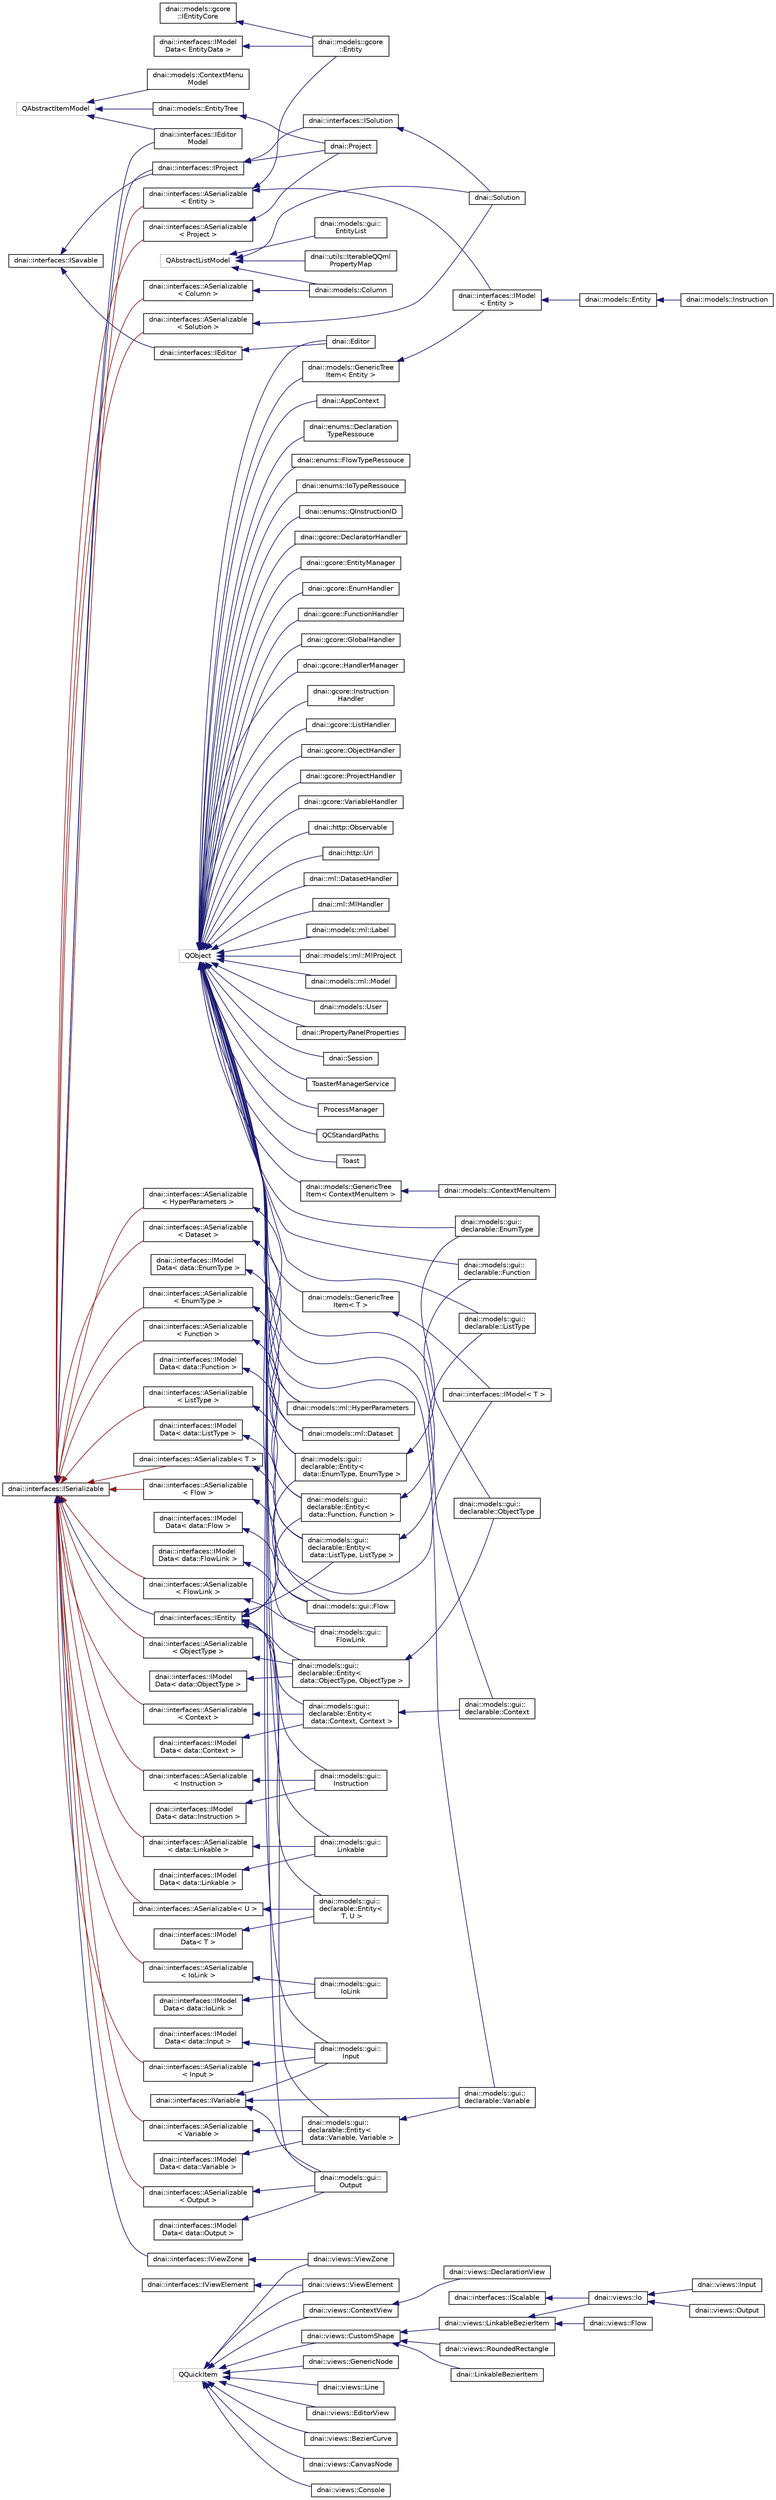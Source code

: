 digraph "Graphical Class Hierarchy"
{
  edge [fontname="Helvetica",fontsize="10",labelfontname="Helvetica",labelfontsize="10"];
  node [fontname="Helvetica",fontsize="10",shape=record];
  rankdir="LR";
  Node1 [label="dnai::models::gcore\l::IEntityCore",height=0.2,width=0.4,color="black", fillcolor="white", style="filled",URL="$classdnai_1_1models_1_1gcore_1_1_i_entity_core.html"];
  Node1 -> Node2 [dir="back",color="midnightblue",fontsize="10",style="solid",fontname="Helvetica"];
  Node2 [label="dnai::models::gcore\l::Entity",height=0.2,width=0.4,color="black", fillcolor="white", style="filled",URL="$classdnai_1_1models_1_1gcore_1_1_entity.html"];
  Node3 [label="dnai::interfaces::IModel\lData\< T \>",height=0.2,width=0.4,color="black", fillcolor="white", style="filled",URL="$classdnai_1_1interfaces_1_1_i_model_data.html"];
  Node3 -> Node4 [dir="back",color="midnightblue",fontsize="10",style="solid",fontname="Helvetica"];
  Node4 [label="dnai::models::gui::\ldeclarable::Entity\<\l T, U \>",height=0.2,width=0.4,color="black", fillcolor="white", style="filled",URL="$classdnai_1_1models_1_1gui_1_1declarable_1_1_entity.html"];
  Node5 [label="dnai::interfaces::IModel\lData\< data::Context \>",height=0.2,width=0.4,color="black", fillcolor="white", style="filled",URL="$classdnai_1_1interfaces_1_1_i_model_data.html"];
  Node5 -> Node6 [dir="back",color="midnightblue",fontsize="10",style="solid",fontname="Helvetica"];
  Node6 [label="dnai::models::gui::\ldeclarable::Entity\<\l data::Context, Context \>",height=0.2,width=0.4,color="black", fillcolor="white", style="filled",URL="$classdnai_1_1models_1_1gui_1_1declarable_1_1_entity.html"];
  Node6 -> Node7 [dir="back",color="midnightblue",fontsize="10",style="solid",fontname="Helvetica"];
  Node7 [label="dnai::models::gui::\ldeclarable::Context",height=0.2,width=0.4,color="black", fillcolor="white", style="filled",URL="$classdnai_1_1models_1_1gui_1_1declarable_1_1_context.html"];
  Node8 [label="dnai::interfaces::IModel\lData\< data::EnumType \>",height=0.2,width=0.4,color="black", fillcolor="white", style="filled",URL="$classdnai_1_1interfaces_1_1_i_model_data.html"];
  Node8 -> Node9 [dir="back",color="midnightblue",fontsize="10",style="solid",fontname="Helvetica"];
  Node9 [label="dnai::models::gui::\ldeclarable::Entity\<\l data::EnumType, EnumType \>",height=0.2,width=0.4,color="black", fillcolor="white", style="filled",URL="$classdnai_1_1models_1_1gui_1_1declarable_1_1_entity.html"];
  Node9 -> Node10 [dir="back",color="midnightblue",fontsize="10",style="solid",fontname="Helvetica"];
  Node10 [label="dnai::models::gui::\ldeclarable::EnumType",height=0.2,width=0.4,color="black", fillcolor="white", style="filled",URL="$classdnai_1_1models_1_1gui_1_1declarable_1_1_enum_type.html"];
  Node11 [label="dnai::interfaces::IModel\lData\< data::Flow \>",height=0.2,width=0.4,color="black", fillcolor="white", style="filled",URL="$classdnai_1_1interfaces_1_1_i_model_data.html"];
  Node11 -> Node12 [dir="back",color="midnightblue",fontsize="10",style="solid",fontname="Helvetica"];
  Node12 [label="dnai::models::gui::Flow",height=0.2,width=0.4,color="black", fillcolor="white", style="filled",URL="$classdnai_1_1models_1_1gui_1_1_flow.html"];
  Node13 [label="dnai::interfaces::IModel\lData\< data::FlowLink \>",height=0.2,width=0.4,color="black", fillcolor="white", style="filled",URL="$classdnai_1_1interfaces_1_1_i_model_data.html"];
  Node13 -> Node14 [dir="back",color="midnightblue",fontsize="10",style="solid",fontname="Helvetica"];
  Node14 [label="dnai::models::gui::\lFlowLink",height=0.2,width=0.4,color="black", fillcolor="white", style="filled",URL="$classdnai_1_1models_1_1gui_1_1_flow_link.html"];
  Node15 [label="dnai::interfaces::IModel\lData\< data::Function \>",height=0.2,width=0.4,color="black", fillcolor="white", style="filled",URL="$classdnai_1_1interfaces_1_1_i_model_data.html"];
  Node15 -> Node16 [dir="back",color="midnightblue",fontsize="10",style="solid",fontname="Helvetica"];
  Node16 [label="dnai::models::gui::\ldeclarable::Entity\<\l data::Function, Function \>",height=0.2,width=0.4,color="black", fillcolor="white", style="filled",URL="$classdnai_1_1models_1_1gui_1_1declarable_1_1_entity.html"];
  Node16 -> Node17 [dir="back",color="midnightblue",fontsize="10",style="solid",fontname="Helvetica"];
  Node17 [label="dnai::models::gui::\ldeclarable::Function",height=0.2,width=0.4,color="black", fillcolor="white", style="filled",URL="$classdnai_1_1models_1_1gui_1_1declarable_1_1_function.html"];
  Node18 [label="dnai::interfaces::IModel\lData\< data::Input \>",height=0.2,width=0.4,color="black", fillcolor="white", style="filled",URL="$classdnai_1_1interfaces_1_1_i_model_data.html"];
  Node18 -> Node19 [dir="back",color="midnightblue",fontsize="10",style="solid",fontname="Helvetica"];
  Node19 [label="dnai::models::gui::\lInput",height=0.2,width=0.4,color="black", fillcolor="white", style="filled",URL="$classdnai_1_1models_1_1gui_1_1_input.html"];
  Node20 [label="dnai::interfaces::IModel\lData\< data::Instruction \>",height=0.2,width=0.4,color="black", fillcolor="white", style="filled",URL="$classdnai_1_1interfaces_1_1_i_model_data.html"];
  Node20 -> Node21 [dir="back",color="midnightblue",fontsize="10",style="solid",fontname="Helvetica"];
  Node21 [label="dnai::models::gui::\lInstruction",height=0.2,width=0.4,color="black", fillcolor="white", style="filled",URL="$classdnai_1_1models_1_1gui_1_1_instruction.html"];
  Node22 [label="dnai::interfaces::IModel\lData\< data::IoLink \>",height=0.2,width=0.4,color="black", fillcolor="white", style="filled",URL="$classdnai_1_1interfaces_1_1_i_model_data.html"];
  Node22 -> Node23 [dir="back",color="midnightblue",fontsize="10",style="solid",fontname="Helvetica"];
  Node23 [label="dnai::models::gui::\lIoLink",height=0.2,width=0.4,color="black", fillcolor="white", style="filled",URL="$classdnai_1_1models_1_1gui_1_1_io_link.html"];
  Node24 [label="dnai::interfaces::IModel\lData\< data::Linkable \>",height=0.2,width=0.4,color="black", fillcolor="white", style="filled",URL="$classdnai_1_1interfaces_1_1_i_model_data.html"];
  Node24 -> Node25 [dir="back",color="midnightblue",fontsize="10",style="solid",fontname="Helvetica"];
  Node25 [label="dnai::models::gui::\lLinkable",height=0.2,width=0.4,color="black", fillcolor="white", style="filled",URL="$classdnai_1_1models_1_1gui_1_1_linkable.html"];
  Node26 [label="dnai::interfaces::IModel\lData\< data::ListType \>",height=0.2,width=0.4,color="black", fillcolor="white", style="filled",URL="$classdnai_1_1interfaces_1_1_i_model_data.html"];
  Node26 -> Node27 [dir="back",color="midnightblue",fontsize="10",style="solid",fontname="Helvetica"];
  Node27 [label="dnai::models::gui::\ldeclarable::Entity\<\l data::ListType, ListType \>",height=0.2,width=0.4,color="black", fillcolor="white", style="filled",URL="$classdnai_1_1models_1_1gui_1_1declarable_1_1_entity.html"];
  Node27 -> Node28 [dir="back",color="midnightblue",fontsize="10",style="solid",fontname="Helvetica"];
  Node28 [label="dnai::models::gui::\ldeclarable::ListType",height=0.2,width=0.4,color="black", fillcolor="white", style="filled",URL="$classdnai_1_1models_1_1gui_1_1declarable_1_1_list_type.html"];
  Node29 [label="dnai::interfaces::IModel\lData\< data::ObjectType \>",height=0.2,width=0.4,color="black", fillcolor="white", style="filled",URL="$classdnai_1_1interfaces_1_1_i_model_data.html"];
  Node29 -> Node30 [dir="back",color="midnightblue",fontsize="10",style="solid",fontname="Helvetica"];
  Node30 [label="dnai::models::gui::\ldeclarable::Entity\<\l data::ObjectType, ObjectType \>",height=0.2,width=0.4,color="black", fillcolor="white", style="filled",URL="$classdnai_1_1models_1_1gui_1_1declarable_1_1_entity.html"];
  Node30 -> Node31 [dir="back",color="midnightblue",fontsize="10",style="solid",fontname="Helvetica"];
  Node31 [label="dnai::models::gui::\ldeclarable::ObjectType",height=0.2,width=0.4,color="black", fillcolor="white", style="filled",URL="$classdnai_1_1models_1_1gui_1_1declarable_1_1_object_type.html"];
  Node32 [label="dnai::interfaces::IModel\lData\< data::Output \>",height=0.2,width=0.4,color="black", fillcolor="white", style="filled",URL="$classdnai_1_1interfaces_1_1_i_model_data.html"];
  Node32 -> Node33 [dir="back",color="midnightblue",fontsize="10",style="solid",fontname="Helvetica"];
  Node33 [label="dnai::models::gui::\lOutput",height=0.2,width=0.4,color="black", fillcolor="white", style="filled",URL="$classdnai_1_1models_1_1gui_1_1_output.html"];
  Node34 [label="dnai::interfaces::IModel\lData\< data::Variable \>",height=0.2,width=0.4,color="black", fillcolor="white", style="filled",URL="$classdnai_1_1interfaces_1_1_i_model_data.html"];
  Node34 -> Node35 [dir="back",color="midnightblue",fontsize="10",style="solid",fontname="Helvetica"];
  Node35 [label="dnai::models::gui::\ldeclarable::Entity\<\l data::Variable, Variable \>",height=0.2,width=0.4,color="black", fillcolor="white", style="filled",URL="$classdnai_1_1models_1_1gui_1_1declarable_1_1_entity.html"];
  Node35 -> Node36 [dir="back",color="midnightblue",fontsize="10",style="solid",fontname="Helvetica"];
  Node36 [label="dnai::models::gui::\ldeclarable::Variable",height=0.2,width=0.4,color="black", fillcolor="white", style="filled",URL="$classdnai_1_1models_1_1gui_1_1declarable_1_1_variable.html"];
  Node37 [label="dnai::interfaces::IModel\lData\< EntityData \>",height=0.2,width=0.4,color="black", fillcolor="white", style="filled",URL="$classdnai_1_1interfaces_1_1_i_model_data.html"];
  Node37 -> Node2 [dir="back",color="midnightblue",fontsize="10",style="solid",fontname="Helvetica"];
  Node38 [label="dnai::interfaces::ISavable",height=0.2,width=0.4,color="black", fillcolor="white", style="filled",URL="$classdnai_1_1interfaces_1_1_i_savable.html"];
  Node38 -> Node39 [dir="back",color="midnightblue",fontsize="10",style="solid",fontname="Helvetica"];
  Node39 [label="dnai::interfaces::IEditor",height=0.2,width=0.4,color="black", fillcolor="white", style="filled",URL="$classdnai_1_1interfaces_1_1_i_editor.html"];
  Node39 -> Node40 [dir="back",color="midnightblue",fontsize="10",style="solid",fontname="Helvetica"];
  Node40 [label="dnai::Editor",height=0.2,width=0.4,color="black", fillcolor="white", style="filled",URL="$classdnai_1_1_editor.html"];
  Node38 -> Node41 [dir="back",color="midnightblue",fontsize="10",style="solid",fontname="Helvetica"];
  Node41 [label="dnai::interfaces::IProject",height=0.2,width=0.4,color="black", fillcolor="white", style="filled",URL="$classdnai_1_1interfaces_1_1_i_project.html"];
  Node41 -> Node42 [dir="back",color="midnightblue",fontsize="10",style="solid",fontname="Helvetica"];
  Node42 [label="dnai::interfaces::ISolution",height=0.2,width=0.4,color="black", fillcolor="white", style="filled",URL="$classdnai_1_1interfaces_1_1_i_solution.html"];
  Node42 -> Node43 [dir="back",color="midnightblue",fontsize="10",style="solid",fontname="Helvetica"];
  Node43 [label="dnai::Solution",height=0.2,width=0.4,color="black", fillcolor="white", style="filled",URL="$classdnai_1_1_solution.html"];
  Node41 -> Node44 [dir="back",color="midnightblue",fontsize="10",style="solid",fontname="Helvetica"];
  Node44 [label="dnai::Project",height=0.2,width=0.4,color="black", fillcolor="white", style="filled",URL="$classdnai_1_1_project.html"];
  Node45 [label="dnai::interfaces::IScalable",height=0.2,width=0.4,color="black", fillcolor="white", style="filled",URL="$classdnai_1_1interfaces_1_1_i_scalable.html",tooltip="This interface allow to create custom scale for inherited object. "];
  Node45 -> Node46 [dir="back",color="midnightblue",fontsize="10",style="solid",fontname="Helvetica"];
  Node46 [label="dnai::views::Io",height=0.2,width=0.4,color="black", fillcolor="white", style="filled",URL="$classdnai_1_1views_1_1_io.html"];
  Node46 -> Node47 [dir="back",color="midnightblue",fontsize="10",style="solid",fontname="Helvetica"];
  Node47 [label="dnai::views::Input",height=0.2,width=0.4,color="black", fillcolor="white", style="filled",URL="$classdnai_1_1views_1_1_input.html"];
  Node46 -> Node48 [dir="back",color="midnightblue",fontsize="10",style="solid",fontname="Helvetica"];
  Node48 [label="dnai::views::Output",height=0.2,width=0.4,color="black", fillcolor="white", style="filled",URL="$classdnai_1_1views_1_1_output.html"];
  Node49 [label="dnai::interfaces::ISerializable",height=0.2,width=0.4,color="black", fillcolor="white", style="filled",URL="$classdnai_1_1interfaces_1_1_i_serializable.html",tooltip="Allow inherited class to serialize and deserialize itself. "];
  Node49 -> Node50 [dir="back",color="firebrick4",fontsize="10",style="solid",fontname="Helvetica"];
  Node50 [label="dnai::interfaces::ASerializable\l\< Column \>",height=0.2,width=0.4,color="black", fillcolor="white", style="filled",URL="$classdnai_1_1interfaces_1_1_a_serializable.html"];
  Node50 -> Node51 [dir="back",color="midnightblue",fontsize="10",style="solid",fontname="Helvetica"];
  Node51 [label="dnai::models::Column",height=0.2,width=0.4,color="black", fillcolor="white", style="filled",URL="$classdnai_1_1models_1_1_column.html"];
  Node49 -> Node52 [dir="back",color="firebrick4",fontsize="10",style="solid",fontname="Helvetica"];
  Node52 [label="dnai::interfaces::ASerializable\l\< Context \>",height=0.2,width=0.4,color="black", fillcolor="white", style="filled",URL="$classdnai_1_1interfaces_1_1_a_serializable.html"];
  Node52 -> Node6 [dir="back",color="midnightblue",fontsize="10",style="solid",fontname="Helvetica"];
  Node49 -> Node53 [dir="back",color="firebrick4",fontsize="10",style="solid",fontname="Helvetica"];
  Node53 [label="dnai::interfaces::ASerializable\l\< data::Linkable \>",height=0.2,width=0.4,color="black", fillcolor="white", style="filled",URL="$classdnai_1_1interfaces_1_1_a_serializable.html"];
  Node53 -> Node25 [dir="back",color="midnightblue",fontsize="10",style="solid",fontname="Helvetica"];
  Node49 -> Node54 [dir="back",color="firebrick4",fontsize="10",style="solid",fontname="Helvetica"];
  Node54 [label="dnai::interfaces::ASerializable\l\< Dataset \>",height=0.2,width=0.4,color="black", fillcolor="white", style="filled",URL="$classdnai_1_1interfaces_1_1_a_serializable.html"];
  Node54 -> Node55 [dir="back",color="midnightblue",fontsize="10",style="solid",fontname="Helvetica"];
  Node55 [label="dnai::models::ml::Dataset",height=0.2,width=0.4,color="black", fillcolor="white", style="filled",URL="$classdnai_1_1models_1_1ml_1_1_dataset.html"];
  Node49 -> Node56 [dir="back",color="firebrick4",fontsize="10",style="solid",fontname="Helvetica"];
  Node56 [label="dnai::interfaces::ASerializable\l\< Entity \>",height=0.2,width=0.4,color="black", fillcolor="white", style="filled",URL="$classdnai_1_1interfaces_1_1_a_serializable.html"];
  Node56 -> Node2 [dir="back",color="midnightblue",fontsize="10",style="solid",fontname="Helvetica"];
  Node56 -> Node57 [dir="back",color="midnightblue",fontsize="10",style="solid",fontname="Helvetica"];
  Node57 [label="dnai::interfaces::IModel\l\< Entity \>",height=0.2,width=0.4,color="black", fillcolor="white", style="filled",URL="$classdnai_1_1interfaces_1_1_i_model.html"];
  Node57 -> Node58 [dir="back",color="midnightblue",fontsize="10",style="solid",fontname="Helvetica"];
  Node58 [label="dnai::models::Entity",height=0.2,width=0.4,color="black", fillcolor="white", style="filled",URL="$classdnai_1_1models_1_1_entity.html"];
  Node58 -> Node59 [dir="back",color="midnightblue",fontsize="10",style="solid",fontname="Helvetica"];
  Node59 [label="dnai::models::Instruction",height=0.2,width=0.4,color="black", fillcolor="white", style="filled",URL="$classdnai_1_1models_1_1_instruction.html"];
  Node49 -> Node60 [dir="back",color="firebrick4",fontsize="10",style="solid",fontname="Helvetica"];
  Node60 [label="dnai::interfaces::ASerializable\l\< EnumType \>",height=0.2,width=0.4,color="black", fillcolor="white", style="filled",URL="$classdnai_1_1interfaces_1_1_a_serializable.html"];
  Node60 -> Node9 [dir="back",color="midnightblue",fontsize="10",style="solid",fontname="Helvetica"];
  Node49 -> Node61 [dir="back",color="firebrick4",fontsize="10",style="solid",fontname="Helvetica"];
  Node61 [label="dnai::interfaces::ASerializable\l\< Flow \>",height=0.2,width=0.4,color="black", fillcolor="white", style="filled",URL="$classdnai_1_1interfaces_1_1_a_serializable.html"];
  Node61 -> Node12 [dir="back",color="midnightblue",fontsize="10",style="solid",fontname="Helvetica"];
  Node49 -> Node62 [dir="back",color="firebrick4",fontsize="10",style="solid",fontname="Helvetica"];
  Node62 [label="dnai::interfaces::ASerializable\l\< FlowLink \>",height=0.2,width=0.4,color="black", fillcolor="white", style="filled",URL="$classdnai_1_1interfaces_1_1_a_serializable.html"];
  Node62 -> Node14 [dir="back",color="midnightblue",fontsize="10",style="solid",fontname="Helvetica"];
  Node49 -> Node63 [dir="back",color="firebrick4",fontsize="10",style="solid",fontname="Helvetica"];
  Node63 [label="dnai::interfaces::ASerializable\l\< Function \>",height=0.2,width=0.4,color="black", fillcolor="white", style="filled",URL="$classdnai_1_1interfaces_1_1_a_serializable.html"];
  Node63 -> Node16 [dir="back",color="midnightblue",fontsize="10",style="solid",fontname="Helvetica"];
  Node49 -> Node64 [dir="back",color="firebrick4",fontsize="10",style="solid",fontname="Helvetica"];
  Node64 [label="dnai::interfaces::ASerializable\l\< HyperParameters \>",height=0.2,width=0.4,color="black", fillcolor="white", style="filled",URL="$classdnai_1_1interfaces_1_1_a_serializable.html"];
  Node64 -> Node65 [dir="back",color="midnightblue",fontsize="10",style="solid",fontname="Helvetica"];
  Node65 [label="dnai::models::ml::HyperParameters",height=0.2,width=0.4,color="black", fillcolor="white", style="filled",URL="$classdnai_1_1models_1_1ml_1_1_hyper_parameters.html"];
  Node49 -> Node66 [dir="back",color="firebrick4",fontsize="10",style="solid",fontname="Helvetica"];
  Node66 [label="dnai::interfaces::ASerializable\l\< Input \>",height=0.2,width=0.4,color="black", fillcolor="white", style="filled",URL="$classdnai_1_1interfaces_1_1_a_serializable.html"];
  Node66 -> Node19 [dir="back",color="midnightblue",fontsize="10",style="solid",fontname="Helvetica"];
  Node49 -> Node67 [dir="back",color="firebrick4",fontsize="10",style="solid",fontname="Helvetica"];
  Node67 [label="dnai::interfaces::ASerializable\l\< Instruction \>",height=0.2,width=0.4,color="black", fillcolor="white", style="filled",URL="$classdnai_1_1interfaces_1_1_a_serializable.html"];
  Node67 -> Node21 [dir="back",color="midnightblue",fontsize="10",style="solid",fontname="Helvetica"];
  Node49 -> Node68 [dir="back",color="firebrick4",fontsize="10",style="solid",fontname="Helvetica"];
  Node68 [label="dnai::interfaces::ASerializable\l\< IoLink \>",height=0.2,width=0.4,color="black", fillcolor="white", style="filled",URL="$classdnai_1_1interfaces_1_1_a_serializable.html"];
  Node68 -> Node23 [dir="back",color="midnightblue",fontsize="10",style="solid",fontname="Helvetica"];
  Node49 -> Node69 [dir="back",color="firebrick4",fontsize="10",style="solid",fontname="Helvetica"];
  Node69 [label="dnai::interfaces::ASerializable\l\< ListType \>",height=0.2,width=0.4,color="black", fillcolor="white", style="filled",URL="$classdnai_1_1interfaces_1_1_a_serializable.html"];
  Node69 -> Node27 [dir="back",color="midnightblue",fontsize="10",style="solid",fontname="Helvetica"];
  Node49 -> Node70 [dir="back",color="firebrick4",fontsize="10",style="solid",fontname="Helvetica"];
  Node70 [label="dnai::interfaces::ASerializable\l\< ObjectType \>",height=0.2,width=0.4,color="black", fillcolor="white", style="filled",URL="$classdnai_1_1interfaces_1_1_a_serializable.html"];
  Node70 -> Node30 [dir="back",color="midnightblue",fontsize="10",style="solid",fontname="Helvetica"];
  Node49 -> Node71 [dir="back",color="firebrick4",fontsize="10",style="solid",fontname="Helvetica"];
  Node71 [label="dnai::interfaces::ASerializable\l\< Output \>",height=0.2,width=0.4,color="black", fillcolor="white", style="filled",URL="$classdnai_1_1interfaces_1_1_a_serializable.html"];
  Node71 -> Node33 [dir="back",color="midnightblue",fontsize="10",style="solid",fontname="Helvetica"];
  Node49 -> Node72 [dir="back",color="firebrick4",fontsize="10",style="solid",fontname="Helvetica"];
  Node72 [label="dnai::interfaces::ASerializable\l\< Project \>",height=0.2,width=0.4,color="black", fillcolor="white", style="filled",URL="$classdnai_1_1interfaces_1_1_a_serializable.html"];
  Node72 -> Node44 [dir="back",color="midnightblue",fontsize="10",style="solid",fontname="Helvetica"];
  Node49 -> Node73 [dir="back",color="firebrick4",fontsize="10",style="solid",fontname="Helvetica"];
  Node73 [label="dnai::interfaces::ASerializable\l\< Solution \>",height=0.2,width=0.4,color="black", fillcolor="white", style="filled",URL="$classdnai_1_1interfaces_1_1_a_serializable.html"];
  Node73 -> Node43 [dir="back",color="midnightblue",fontsize="10",style="solid",fontname="Helvetica"];
  Node49 -> Node74 [dir="back",color="firebrick4",fontsize="10",style="solid",fontname="Helvetica"];
  Node74 [label="dnai::interfaces::ASerializable\< U \>",height=0.2,width=0.4,color="black", fillcolor="white", style="filled",URL="$classdnai_1_1interfaces_1_1_a_serializable.html"];
  Node74 -> Node4 [dir="back",color="midnightblue",fontsize="10",style="solid",fontname="Helvetica"];
  Node49 -> Node75 [dir="back",color="firebrick4",fontsize="10",style="solid",fontname="Helvetica"];
  Node75 [label="dnai::interfaces::ASerializable\l\< Variable \>",height=0.2,width=0.4,color="black", fillcolor="white", style="filled",URL="$classdnai_1_1interfaces_1_1_a_serializable.html"];
  Node75 -> Node35 [dir="back",color="midnightblue",fontsize="10",style="solid",fontname="Helvetica"];
  Node49 -> Node76 [dir="back",color="firebrick4",fontsize="10",style="solid",fontname="Helvetica"];
  Node76 [label="dnai::interfaces::ASerializable\< T \>",height=0.2,width=0.4,color="black", fillcolor="white", style="filled",URL="$classdnai_1_1interfaces_1_1_a_serializable.html",tooltip="Allow inherited class to serialize and deserialize itself. "];
  Node76 -> Node77 [dir="back",color="midnightblue",fontsize="10",style="solid",fontname="Helvetica"];
  Node77 [label="dnai::interfaces::IModel\< T \>",height=0.2,width=0.4,color="black", fillcolor="white", style="filled",URL="$classdnai_1_1interfaces_1_1_i_model.html",tooltip="This class allow you to create a new serializable model and allow you to use it in a tree..."];
  Node49 -> Node78 [dir="back",color="midnightblue",fontsize="10",style="solid",fontname="Helvetica"];
  Node78 [label="dnai::interfaces::IEditor\lModel",height=0.2,width=0.4,color="black", fillcolor="white", style="filled",URL="$classdnai_1_1interfaces_1_1_i_editor_model.html"];
  Node49 -> Node79 [dir="back",color="midnightblue",fontsize="10",style="solid",fontname="Helvetica"];
  Node79 [label="dnai::interfaces::IEntity",height=0.2,width=0.4,color="black", fillcolor="white", style="filled",URL="$classdnai_1_1interfaces_1_1_i_entity.html"];
  Node79 -> Node4 [dir="back",color="midnightblue",fontsize="10",style="solid",fontname="Helvetica"];
  Node79 -> Node6 [dir="back",color="midnightblue",fontsize="10",style="solid",fontname="Helvetica"];
  Node79 -> Node9 [dir="back",color="midnightblue",fontsize="10",style="solid",fontname="Helvetica"];
  Node79 -> Node16 [dir="back",color="midnightblue",fontsize="10",style="solid",fontname="Helvetica"];
  Node79 -> Node27 [dir="back",color="midnightblue",fontsize="10",style="solid",fontname="Helvetica"];
  Node79 -> Node30 [dir="back",color="midnightblue",fontsize="10",style="solid",fontname="Helvetica"];
  Node79 -> Node35 [dir="back",color="midnightblue",fontsize="10",style="solid",fontname="Helvetica"];
  Node49 -> Node41 [dir="back",color="midnightblue",fontsize="10",style="solid",fontname="Helvetica"];
  Node49 -> Node80 [dir="back",color="midnightblue",fontsize="10",style="solid",fontname="Helvetica"];
  Node80 [label="dnai::interfaces::IViewZone",height=0.2,width=0.4,color="black", fillcolor="white", style="filled",URL="$classdnai_1_1interfaces_1_1_i_view_zone.html"];
  Node80 -> Node81 [dir="back",color="midnightblue",fontsize="10",style="solid",fontname="Helvetica"];
  Node81 [label="dnai::views::ViewZone",height=0.2,width=0.4,color="black", fillcolor="white", style="filled",URL="$classdnai_1_1views_1_1_view_zone.html"];
  Node82 [label="dnai::interfaces::IVariable",height=0.2,width=0.4,color="black", fillcolor="white", style="filled",URL="$classdnai_1_1interfaces_1_1_i_variable.html"];
  Node82 -> Node36 [dir="back",color="midnightblue",fontsize="10",style="solid",fontname="Helvetica"];
  Node82 -> Node19 [dir="back",color="midnightblue",fontsize="10",style="solid",fontname="Helvetica"];
  Node82 -> Node33 [dir="back",color="midnightblue",fontsize="10",style="solid",fontname="Helvetica"];
  Node83 [label="dnai::interfaces::IViewElement",height=0.2,width=0.4,color="black", fillcolor="white", style="filled",URL="$classdnai_1_1interfaces_1_1_i_view_element.html"];
  Node83 -> Node84 [dir="back",color="midnightblue",fontsize="10",style="solid",fontname="Helvetica"];
  Node84 [label="dnai::views::ViewElement",height=0.2,width=0.4,color="black", fillcolor="white", style="filled",URL="$classdnai_1_1views_1_1_view_element.html"];
  Node85 [label="QAbstractItemModel",height=0.2,width=0.4,color="grey75", fillcolor="white", style="filled"];
  Node85 -> Node78 [dir="back",color="midnightblue",fontsize="10",style="solid",fontname="Helvetica"];
  Node85 -> Node86 [dir="back",color="midnightblue",fontsize="10",style="solid",fontname="Helvetica"];
  Node86 [label="dnai::models::ContextMenu\lModel",height=0.2,width=0.4,color="black", fillcolor="white", style="filled",URL="$classdnai_1_1models_1_1_context_menu_model.html"];
  Node85 -> Node87 [dir="back",color="midnightblue",fontsize="10",style="solid",fontname="Helvetica"];
  Node87 [label="dnai::models::EntityTree",height=0.2,width=0.4,color="black", fillcolor="white", style="filled",URL="$classdnai_1_1models_1_1_entity_tree.html"];
  Node87 -> Node44 [dir="back",color="midnightblue",fontsize="10",style="solid",fontname="Helvetica"];
  Node88 [label="QAbstractListModel",height=0.2,width=0.4,color="grey75", fillcolor="white", style="filled"];
  Node88 -> Node51 [dir="back",color="midnightblue",fontsize="10",style="solid",fontname="Helvetica"];
  Node88 -> Node89 [dir="back",color="midnightblue",fontsize="10",style="solid",fontname="Helvetica"];
  Node89 [label="dnai::models::gui::\lEntityList",height=0.2,width=0.4,color="black", fillcolor="white", style="filled",URL="$classdnai_1_1models_1_1gui_1_1_entity_list.html"];
  Node88 -> Node43 [dir="back",color="midnightblue",fontsize="10",style="solid",fontname="Helvetica"];
  Node88 -> Node90 [dir="back",color="midnightblue",fontsize="10",style="solid",fontname="Helvetica"];
  Node90 [label="dnai::utils::IterableQQml\lPropertyMap",height=0.2,width=0.4,color="black", fillcolor="white", style="filled",URL="$classdnai_1_1utils_1_1_iterable_q_qml_property_map.html"];
  Node91 [label="QObject",height=0.2,width=0.4,color="grey75", fillcolor="white", style="filled"];
  Node91 -> Node92 [dir="back",color="midnightblue",fontsize="10",style="solid",fontname="Helvetica"];
  Node92 [label="dnai::AppContext",height=0.2,width=0.4,color="black", fillcolor="white", style="filled",URL="$classdnai_1_1_app_context.html"];
  Node91 -> Node40 [dir="back",color="midnightblue",fontsize="10",style="solid",fontname="Helvetica"];
  Node91 -> Node93 [dir="back",color="midnightblue",fontsize="10",style="solid",fontname="Helvetica"];
  Node93 [label="dnai::enums::Declaration\lTypeRessouce",height=0.2,width=0.4,color="black", fillcolor="white", style="filled",URL="$classdnai_1_1enums_1_1_declaration_type_ressouce.html"];
  Node91 -> Node94 [dir="back",color="midnightblue",fontsize="10",style="solid",fontname="Helvetica"];
  Node94 [label="dnai::enums::FlowTypeRessouce",height=0.2,width=0.4,color="black", fillcolor="white", style="filled",URL="$classdnai_1_1enums_1_1_flow_type_ressouce.html"];
  Node91 -> Node95 [dir="back",color="midnightblue",fontsize="10",style="solid",fontname="Helvetica"];
  Node95 [label="dnai::enums::IoTypeRessouce",height=0.2,width=0.4,color="black", fillcolor="white", style="filled",URL="$classdnai_1_1enums_1_1_io_type_ressouce.html"];
  Node91 -> Node96 [dir="back",color="midnightblue",fontsize="10",style="solid",fontname="Helvetica"];
  Node96 [label="dnai::enums::QInstructionID",height=0.2,width=0.4,color="black", fillcolor="white", style="filled",URL="$classdnai_1_1enums_1_1_q_instruction_i_d.html"];
  Node91 -> Node97 [dir="back",color="midnightblue",fontsize="10",style="solid",fontname="Helvetica"];
  Node97 [label="dnai::gcore::DeclaratorHandler",height=0.2,width=0.4,color="black", fillcolor="white", style="filled",URL="$classdnai_1_1gcore_1_1_declarator_handler.html"];
  Node91 -> Node98 [dir="back",color="midnightblue",fontsize="10",style="solid",fontname="Helvetica"];
  Node98 [label="dnai::gcore::EntityManager",height=0.2,width=0.4,color="black", fillcolor="white", style="filled",URL="$classdnai_1_1gcore_1_1_entity_manager.html"];
  Node91 -> Node99 [dir="back",color="midnightblue",fontsize="10",style="solid",fontname="Helvetica"];
  Node99 [label="dnai::gcore::EnumHandler",height=0.2,width=0.4,color="black", fillcolor="white", style="filled",URL="$classdnai_1_1gcore_1_1_enum_handler.html"];
  Node91 -> Node100 [dir="back",color="midnightblue",fontsize="10",style="solid",fontname="Helvetica"];
  Node100 [label="dnai::gcore::FunctionHandler",height=0.2,width=0.4,color="black", fillcolor="white", style="filled",URL="$classdnai_1_1gcore_1_1_function_handler.html"];
  Node91 -> Node101 [dir="back",color="midnightblue",fontsize="10",style="solid",fontname="Helvetica"];
  Node101 [label="dnai::gcore::GlobalHandler",height=0.2,width=0.4,color="black", fillcolor="white", style="filled",URL="$classdnai_1_1gcore_1_1_global_handler.html"];
  Node91 -> Node102 [dir="back",color="midnightblue",fontsize="10",style="solid",fontname="Helvetica"];
  Node102 [label="dnai::gcore::HandlerManager",height=0.2,width=0.4,color="black", fillcolor="white", style="filled",URL="$classdnai_1_1gcore_1_1_handler_manager.html"];
  Node91 -> Node103 [dir="back",color="midnightblue",fontsize="10",style="solid",fontname="Helvetica"];
  Node103 [label="dnai::gcore::Instruction\lHandler",height=0.2,width=0.4,color="black", fillcolor="white", style="filled",URL="$classdnai_1_1gcore_1_1_instruction_handler.html"];
  Node91 -> Node104 [dir="back",color="midnightblue",fontsize="10",style="solid",fontname="Helvetica"];
  Node104 [label="dnai::gcore::ListHandler",height=0.2,width=0.4,color="black", fillcolor="white", style="filled",URL="$classdnai_1_1gcore_1_1_list_handler.html"];
  Node91 -> Node105 [dir="back",color="midnightblue",fontsize="10",style="solid",fontname="Helvetica"];
  Node105 [label="dnai::gcore::ObjectHandler",height=0.2,width=0.4,color="black", fillcolor="white", style="filled",URL="$classdnai_1_1gcore_1_1_object_handler.html"];
  Node91 -> Node106 [dir="back",color="midnightblue",fontsize="10",style="solid",fontname="Helvetica"];
  Node106 [label="dnai::gcore::ProjectHandler",height=0.2,width=0.4,color="black", fillcolor="white", style="filled",URL="$classdnai_1_1gcore_1_1_project_handler.html"];
  Node91 -> Node107 [dir="back",color="midnightblue",fontsize="10",style="solid",fontname="Helvetica"];
  Node107 [label="dnai::gcore::VariableHandler",height=0.2,width=0.4,color="black", fillcolor="white", style="filled",URL="$classdnai_1_1gcore_1_1_variable_handler.html"];
  Node91 -> Node108 [dir="back",color="midnightblue",fontsize="10",style="solid",fontname="Helvetica"];
  Node108 [label="dnai::http::Observable",height=0.2,width=0.4,color="black", fillcolor="white", style="filled",URL="$classdnai_1_1http_1_1_observable.html"];
  Node91 -> Node109 [dir="back",color="midnightblue",fontsize="10",style="solid",fontname="Helvetica"];
  Node109 [label="dnai::http::Url",height=0.2,width=0.4,color="black", fillcolor="white", style="filled",URL="$classdnai_1_1http_1_1_url.html"];
  Node91 -> Node110 [dir="back",color="midnightblue",fontsize="10",style="solid",fontname="Helvetica"];
  Node110 [label="dnai::ml::DatasetHandler",height=0.2,width=0.4,color="black", fillcolor="white", style="filled",URL="$classdnai_1_1ml_1_1_dataset_handler.html"];
  Node91 -> Node111 [dir="back",color="midnightblue",fontsize="10",style="solid",fontname="Helvetica"];
  Node111 [label="dnai::ml::MlHandler",height=0.2,width=0.4,color="black", fillcolor="white", style="filled",URL="$classdnai_1_1ml_1_1_ml_handler.html"];
  Node91 -> Node112 [dir="back",color="midnightblue",fontsize="10",style="solid",fontname="Helvetica"];
  Node112 [label="dnai::models::GenericTree\lItem\< T \>",height=0.2,width=0.4,color="black", fillcolor="white", style="filled",URL="$classdnai_1_1models_1_1_generic_tree_item.html"];
  Node112 -> Node77 [dir="back",color="midnightblue",fontsize="10",style="solid",fontname="Helvetica"];
  Node91 -> Node7 [dir="back",color="midnightblue",fontsize="10",style="solid",fontname="Helvetica"];
  Node91 -> Node10 [dir="back",color="midnightblue",fontsize="10",style="solid",fontname="Helvetica"];
  Node91 -> Node17 [dir="back",color="midnightblue",fontsize="10",style="solid",fontname="Helvetica"];
  Node91 -> Node28 [dir="back",color="midnightblue",fontsize="10",style="solid",fontname="Helvetica"];
  Node91 -> Node31 [dir="back",color="midnightblue",fontsize="10",style="solid",fontname="Helvetica"];
  Node91 -> Node36 [dir="back",color="midnightblue",fontsize="10",style="solid",fontname="Helvetica"];
  Node91 -> Node12 [dir="back",color="midnightblue",fontsize="10",style="solid",fontname="Helvetica"];
  Node91 -> Node19 [dir="back",color="midnightblue",fontsize="10",style="solid",fontname="Helvetica"];
  Node91 -> Node21 [dir="back",color="midnightblue",fontsize="10",style="solid",fontname="Helvetica"];
  Node91 -> Node25 [dir="back",color="midnightblue",fontsize="10",style="solid",fontname="Helvetica"];
  Node91 -> Node33 [dir="back",color="midnightblue",fontsize="10",style="solid",fontname="Helvetica"];
  Node91 -> Node55 [dir="back",color="midnightblue",fontsize="10",style="solid",fontname="Helvetica"];
  Node91 -> Node65 [dir="back",color="midnightblue",fontsize="10",style="solid",fontname="Helvetica"];
  Node91 -> Node113 [dir="back",color="midnightblue",fontsize="10",style="solid",fontname="Helvetica"];
  Node113 [label="dnai::models::ml::Label",height=0.2,width=0.4,color="black", fillcolor="white", style="filled",URL="$classdnai_1_1models_1_1ml_1_1_label.html"];
  Node91 -> Node114 [dir="back",color="midnightblue",fontsize="10",style="solid",fontname="Helvetica"];
  Node114 [label="dnai::models::ml::MlProject",height=0.2,width=0.4,color="black", fillcolor="white", style="filled",URL="$classdnai_1_1models_1_1ml_1_1_ml_project.html"];
  Node91 -> Node115 [dir="back",color="midnightblue",fontsize="10",style="solid",fontname="Helvetica"];
  Node115 [label="dnai::models::ml::Model",height=0.2,width=0.4,color="black", fillcolor="white", style="filled",URL="$classdnai_1_1models_1_1ml_1_1_model.html"];
  Node91 -> Node116 [dir="back",color="midnightblue",fontsize="10",style="solid",fontname="Helvetica"];
  Node116 [label="dnai::models::User",height=0.2,width=0.4,color="black", fillcolor="white", style="filled",URL="$classdnai_1_1models_1_1_user.html"];
  Node91 -> Node117 [dir="back",color="midnightblue",fontsize="10",style="solid",fontname="Helvetica"];
  Node117 [label="dnai::PropertyPanelProperties",height=0.2,width=0.4,color="black", fillcolor="white", style="filled",URL="$classdnai_1_1_property_panel_properties.html"];
  Node91 -> Node118 [dir="back",color="midnightblue",fontsize="10",style="solid",fontname="Helvetica"];
  Node118 [label="dnai::Session",height=0.2,width=0.4,color="black", fillcolor="white", style="filled",URL="$classdnai_1_1_session.html"];
  Node91 -> Node119 [dir="back",color="midnightblue",fontsize="10",style="solid",fontname="Helvetica"];
  Node119 [label="dnai::models::GenericTree\lItem\< ContextMenuItem \>",height=0.2,width=0.4,color="black", fillcolor="white", style="filled",URL="$classdnai_1_1models_1_1_generic_tree_item.html"];
  Node119 -> Node120 [dir="back",color="midnightblue",fontsize="10",style="solid",fontname="Helvetica"];
  Node120 [label="dnai::models::ContextMenuItem",height=0.2,width=0.4,color="black", fillcolor="white", style="filled",URL="$classdnai_1_1models_1_1_context_menu_item.html"];
  Node91 -> Node121 [dir="back",color="midnightblue",fontsize="10",style="solid",fontname="Helvetica"];
  Node121 [label="dnai::models::GenericTree\lItem\< Entity \>",height=0.2,width=0.4,color="black", fillcolor="white", style="filled",URL="$classdnai_1_1models_1_1_generic_tree_item.html"];
  Node121 -> Node57 [dir="back",color="midnightblue",fontsize="10",style="solid",fontname="Helvetica"];
  Node91 -> Node122 [dir="back",color="midnightblue",fontsize="10",style="solid",fontname="Helvetica"];
  Node122 [label="ProcessManager",height=0.2,width=0.4,color="black", fillcolor="white", style="filled",URL="$class_process_manager.html"];
  Node91 -> Node123 [dir="back",color="midnightblue",fontsize="10",style="solid",fontname="Helvetica"];
  Node123 [label="QCStandardPaths",height=0.2,width=0.4,color="black", fillcolor="white", style="filled",URL="$class_q_c_standard_paths.html"];
  Node91 -> Node124 [dir="back",color="midnightblue",fontsize="10",style="solid",fontname="Helvetica"];
  Node124 [label="Toast",height=0.2,width=0.4,color="black", fillcolor="white", style="filled",URL="$class_toast.html"];
  Node91 -> Node125 [dir="back",color="midnightblue",fontsize="10",style="solid",fontname="Helvetica"];
  Node125 [label="ToasterManagerService",height=0.2,width=0.4,color="black", fillcolor="white", style="filled",URL="$class_toaster_manager_service.html"];
  Node126 [label="QQuickItem",height=0.2,width=0.4,color="grey75", fillcolor="white", style="filled"];
  Node126 -> Node127 [dir="back",color="midnightblue",fontsize="10",style="solid",fontname="Helvetica"];
  Node127 [label="dnai::views::BezierCurve",height=0.2,width=0.4,color="black", fillcolor="white", style="filled",URL="$classdnai_1_1views_1_1_bezier_curve.html"];
  Node126 -> Node128 [dir="back",color="midnightblue",fontsize="10",style="solid",fontname="Helvetica"];
  Node128 [label="dnai::views::CanvasNode",height=0.2,width=0.4,color="black", fillcolor="white", style="filled",URL="$classdnai_1_1views_1_1_canvas_node.html"];
  Node126 -> Node129 [dir="back",color="midnightblue",fontsize="10",style="solid",fontname="Helvetica"];
  Node129 [label="dnai::views::Console",height=0.2,width=0.4,color="black", fillcolor="white", style="filled",URL="$classdnai_1_1views_1_1_console.html"];
  Node126 -> Node130 [dir="back",color="midnightblue",fontsize="10",style="solid",fontname="Helvetica"];
  Node130 [label="dnai::views::ContextView",height=0.2,width=0.4,color="black", fillcolor="white", style="filled",URL="$classdnai_1_1views_1_1_context_view.html"];
  Node130 -> Node131 [dir="back",color="midnightblue",fontsize="10",style="solid",fontname="Helvetica"];
  Node131 [label="dnai::views::DeclarationView",height=0.2,width=0.4,color="black", fillcolor="white", style="filled",URL="$classdnai_1_1views_1_1_declaration_view.html"];
  Node126 -> Node132 [dir="back",color="midnightblue",fontsize="10",style="solid",fontname="Helvetica"];
  Node132 [label="dnai::views::CustomShape",height=0.2,width=0.4,color="black", fillcolor="white", style="filled",URL="$classdnai_1_1views_1_1_custom_shape.html"];
  Node132 -> Node133 [dir="back",color="midnightblue",fontsize="10",style="solid",fontname="Helvetica"];
  Node133 [label="dnai::LinkableBezierItem",height=0.2,width=0.4,color="black", fillcolor="white", style="filled",URL="$classdnai_1_1_linkable_bezier_item.html"];
  Node132 -> Node134 [dir="back",color="midnightblue",fontsize="10",style="solid",fontname="Helvetica"];
  Node134 [label="dnai::views::LinkableBezierItem",height=0.2,width=0.4,color="black", fillcolor="white", style="filled",URL="$classdnai_1_1views_1_1_linkable_bezier_item.html"];
  Node134 -> Node135 [dir="back",color="midnightblue",fontsize="10",style="solid",fontname="Helvetica"];
  Node135 [label="dnai::views::Flow",height=0.2,width=0.4,color="black", fillcolor="white", style="filled",URL="$classdnai_1_1views_1_1_flow.html"];
  Node134 -> Node46 [dir="back",color="midnightblue",fontsize="10",style="solid",fontname="Helvetica"];
  Node132 -> Node136 [dir="back",color="midnightblue",fontsize="10",style="solid",fontname="Helvetica"];
  Node136 [label="dnai::views::RoundedRectangle",height=0.2,width=0.4,color="black", fillcolor="white", style="filled",URL="$classdnai_1_1views_1_1_rounded_rectangle.html"];
  Node126 -> Node137 [dir="back",color="midnightblue",fontsize="10",style="solid",fontname="Helvetica"];
  Node137 [label="dnai::views::EditorView",height=0.2,width=0.4,color="black", fillcolor="white", style="filled",URL="$classdnai_1_1views_1_1_editor_view.html"];
  Node126 -> Node138 [dir="back",color="midnightblue",fontsize="10",style="solid",fontname="Helvetica"];
  Node138 [label="dnai::views::GenericNode",height=0.2,width=0.4,color="black", fillcolor="white", style="filled",URL="$classdnai_1_1views_1_1_generic_node.html"];
  Node126 -> Node139 [dir="back",color="midnightblue",fontsize="10",style="solid",fontname="Helvetica"];
  Node139 [label="dnai::views::Line",height=0.2,width=0.4,color="black", fillcolor="white", style="filled",URL="$classdnai_1_1views_1_1_line.html"];
  Node126 -> Node84 [dir="back",color="midnightblue",fontsize="10",style="solid",fontname="Helvetica"];
  Node126 -> Node81 [dir="back",color="midnightblue",fontsize="10",style="solid",fontname="Helvetica"];
}
